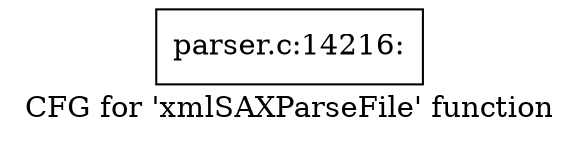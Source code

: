 digraph "CFG for 'xmlSAXParseFile' function" {
	label="CFG for 'xmlSAXParseFile' function";

	Node0x55d73bf086c0 [shape=record,label="{parser.c:14216:}"];
}
